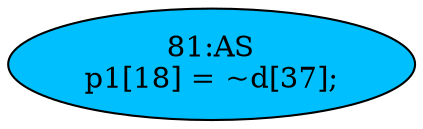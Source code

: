 strict digraph "" {
	node [label="\N"];
	"81:AS"	 [ast="<pyverilog.vparser.ast.Assign object at 0x7fee01bc9d90>",
		def_var="['p1']",
		fillcolor=deepskyblue,
		label="81:AS
p1[18] = ~d[37];",
		statements="[]",
		style=filled,
		typ=Assign,
		use_var="['d']"];
}

